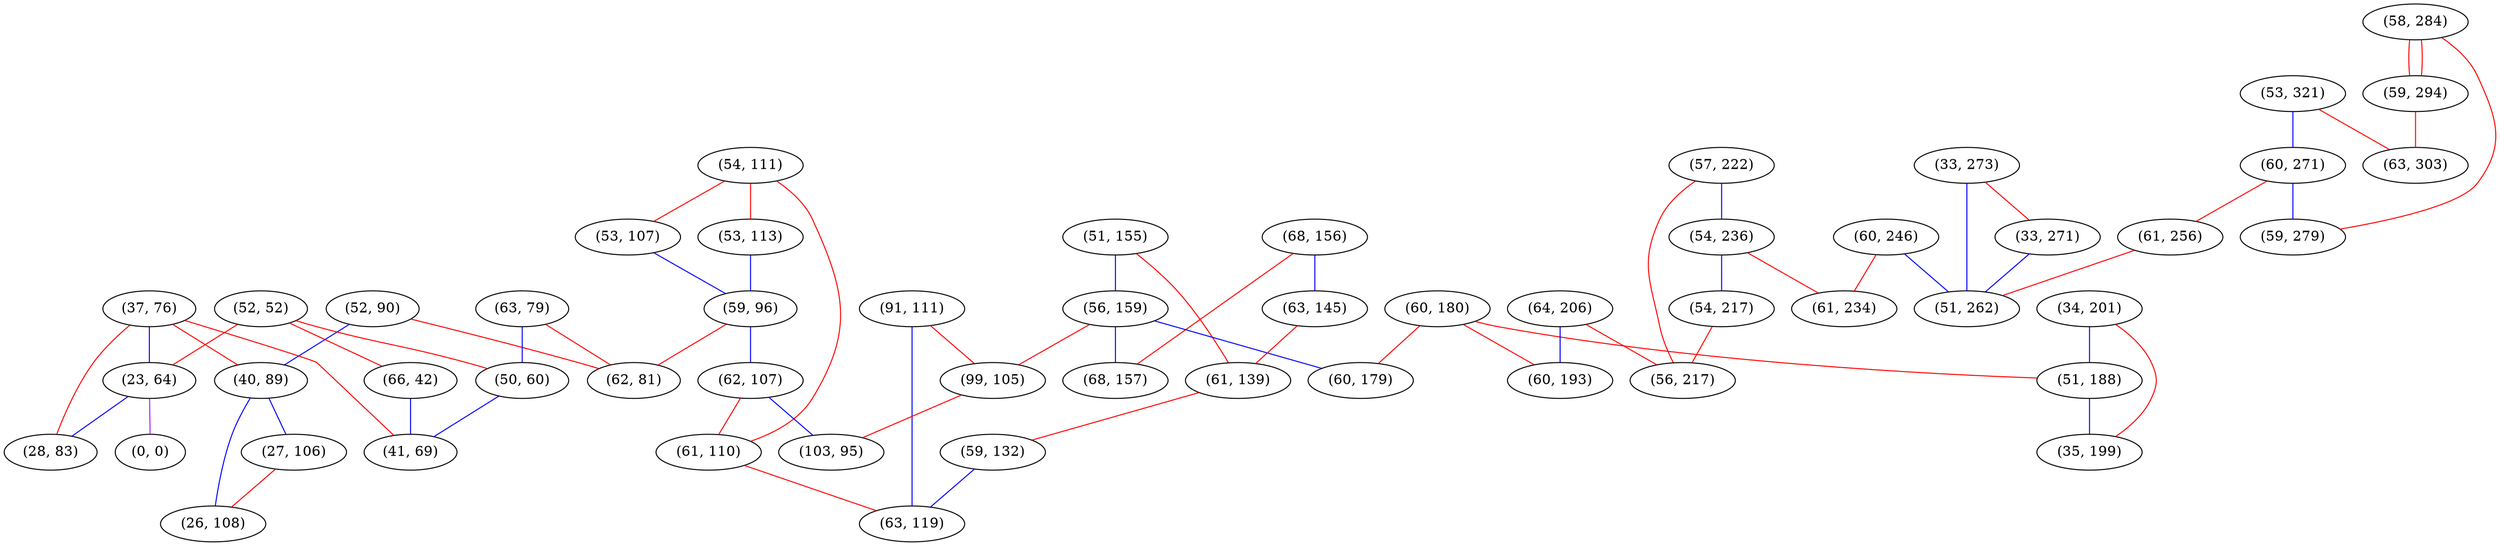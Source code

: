 graph "" {
"(52, 90)";
"(68, 156)";
"(57, 222)";
"(34, 201)";
"(53, 321)";
"(37, 76)";
"(52, 52)";
"(54, 111)";
"(51, 155)";
"(63, 79)";
"(60, 271)";
"(60, 180)";
"(50, 60)";
"(53, 107)";
"(66, 42)";
"(58, 284)";
"(40, 89)";
"(54, 236)";
"(33, 273)";
"(61, 256)";
"(33, 271)";
"(23, 64)";
"(28, 83)";
"(64, 206)";
"(60, 193)";
"(56, 159)";
"(68, 157)";
"(54, 217)";
"(0, 0)";
"(51, 188)";
"(60, 246)";
"(59, 294)";
"(63, 303)";
"(56, 217)";
"(27, 106)";
"(63, 145)";
"(53, 113)";
"(41, 69)";
"(26, 108)";
"(60, 179)";
"(59, 96)";
"(59, 279)";
"(51, 262)";
"(91, 111)";
"(61, 234)";
"(62, 81)";
"(61, 139)";
"(62, 107)";
"(99, 105)";
"(59, 132)";
"(103, 95)";
"(61, 110)";
"(35, 199)";
"(63, 119)";
"(52, 90)" -- "(40, 89)"  [color=blue, key=0, weight=3];
"(52, 90)" -- "(62, 81)"  [color=red, key=0, weight=1];
"(68, 156)" -- "(68, 157)"  [color=red, key=0, weight=1];
"(68, 156)" -- "(63, 145)"  [color=blue, key=0, weight=3];
"(57, 222)" -- "(56, 217)"  [color=red, key=0, weight=1];
"(57, 222)" -- "(54, 236)"  [color=blue, key=0, weight=3];
"(34, 201)" -- "(35, 199)"  [color=red, key=0, weight=1];
"(34, 201)" -- "(51, 188)"  [color=blue, key=0, weight=3];
"(53, 321)" -- "(60, 271)"  [color=blue, key=0, weight=3];
"(53, 321)" -- "(63, 303)"  [color=red, key=0, weight=1];
"(37, 76)" -- "(40, 89)"  [color=red, key=0, weight=1];
"(37, 76)" -- "(41, 69)"  [color=red, key=0, weight=1];
"(37, 76)" -- "(23, 64)"  [color=blue, key=0, weight=3];
"(37, 76)" -- "(28, 83)"  [color=red, key=0, weight=1];
"(52, 52)" -- "(23, 64)"  [color=red, key=0, weight=1];
"(52, 52)" -- "(50, 60)"  [color=red, key=0, weight=1];
"(52, 52)" -- "(66, 42)"  [color=red, key=0, weight=1];
"(54, 111)" -- "(61, 110)"  [color=red, key=0, weight=1];
"(54, 111)" -- "(53, 113)"  [color=red, key=0, weight=1];
"(54, 111)" -- "(53, 107)"  [color=red, key=0, weight=1];
"(51, 155)" -- "(56, 159)"  [color=blue, key=0, weight=3];
"(51, 155)" -- "(61, 139)"  [color=red, key=0, weight=1];
"(63, 79)" -- "(62, 81)"  [color=red, key=0, weight=1];
"(63, 79)" -- "(50, 60)"  [color=blue, key=0, weight=3];
"(60, 271)" -- "(59, 279)"  [color=blue, key=0, weight=3];
"(60, 271)" -- "(61, 256)"  [color=red, key=0, weight=1];
"(60, 180)" -- "(60, 193)"  [color=red, key=0, weight=1];
"(60, 180)" -- "(51, 188)"  [color=red, key=0, weight=1];
"(60, 180)" -- "(60, 179)"  [color=red, key=0, weight=1];
"(50, 60)" -- "(41, 69)"  [color=blue, key=0, weight=3];
"(53, 107)" -- "(59, 96)"  [color=blue, key=0, weight=3];
"(66, 42)" -- "(41, 69)"  [color=blue, key=0, weight=3];
"(58, 284)" -- "(59, 279)"  [color=red, key=0, weight=1];
"(58, 284)" -- "(59, 294)"  [color=red, key=0, weight=1];
"(58, 284)" -- "(59, 294)"  [color=red, key=1, weight=1];
"(40, 89)" -- "(27, 106)"  [color=blue, key=0, weight=3];
"(40, 89)" -- "(26, 108)"  [color=blue, key=0, weight=3];
"(54, 236)" -- "(54, 217)"  [color=blue, key=0, weight=3];
"(54, 236)" -- "(61, 234)"  [color=red, key=0, weight=1];
"(33, 273)" -- "(51, 262)"  [color=blue, key=0, weight=3];
"(33, 273)" -- "(33, 271)"  [color=red, key=0, weight=1];
"(61, 256)" -- "(51, 262)"  [color=red, key=0, weight=1];
"(33, 271)" -- "(51, 262)"  [color=blue, key=0, weight=3];
"(23, 64)" -- "(28, 83)"  [color=blue, key=0, weight=3];
"(23, 64)" -- "(0, 0)"  [color=purple, key=0, weight=4];
"(64, 206)" -- "(56, 217)"  [color=red, key=0, weight=1];
"(64, 206)" -- "(60, 193)"  [color=blue, key=0, weight=3];
"(56, 159)" -- "(68, 157)"  [color=blue, key=0, weight=3];
"(56, 159)" -- "(99, 105)"  [color=red, key=0, weight=1];
"(56, 159)" -- "(60, 179)"  [color=blue, key=0, weight=3];
"(54, 217)" -- "(56, 217)"  [color=red, key=0, weight=1];
"(51, 188)" -- "(35, 199)"  [color=blue, key=0, weight=3];
"(60, 246)" -- "(61, 234)"  [color=red, key=0, weight=1];
"(60, 246)" -- "(51, 262)"  [color=blue, key=0, weight=3];
"(59, 294)" -- "(63, 303)"  [color=red, key=0, weight=1];
"(27, 106)" -- "(26, 108)"  [color=red, key=0, weight=1];
"(63, 145)" -- "(61, 139)"  [color=red, key=0, weight=1];
"(53, 113)" -- "(59, 96)"  [color=blue, key=0, weight=3];
"(59, 96)" -- "(62, 107)"  [color=blue, key=0, weight=3];
"(59, 96)" -- "(62, 81)"  [color=red, key=0, weight=1];
"(91, 111)" -- "(99, 105)"  [color=red, key=0, weight=1];
"(91, 111)" -- "(63, 119)"  [color=blue, key=0, weight=3];
"(61, 139)" -- "(59, 132)"  [color=red, key=0, weight=1];
"(62, 107)" -- "(61, 110)"  [color=red, key=0, weight=1];
"(62, 107)" -- "(103, 95)"  [color=blue, key=0, weight=3];
"(99, 105)" -- "(103, 95)"  [color=red, key=0, weight=1];
"(59, 132)" -- "(63, 119)"  [color=blue, key=0, weight=3];
"(61, 110)" -- "(63, 119)"  [color=red, key=0, weight=1];
}
